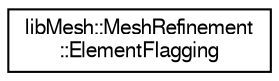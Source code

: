 digraph "Graphical Class Hierarchy"
{
  edge [fontname="FreeSans",fontsize="10",labelfontname="FreeSans",labelfontsize="10"];
  node [fontname="FreeSans",fontsize="10",shape=record];
  rankdir="LR";
  Node1 [label="libMesh::MeshRefinement\l::ElementFlagging",height=0.2,width=0.4,color="black", fillcolor="white", style="filled",URL="$classlibMesh_1_1MeshRefinement_1_1ElementFlagging.html"];
}
